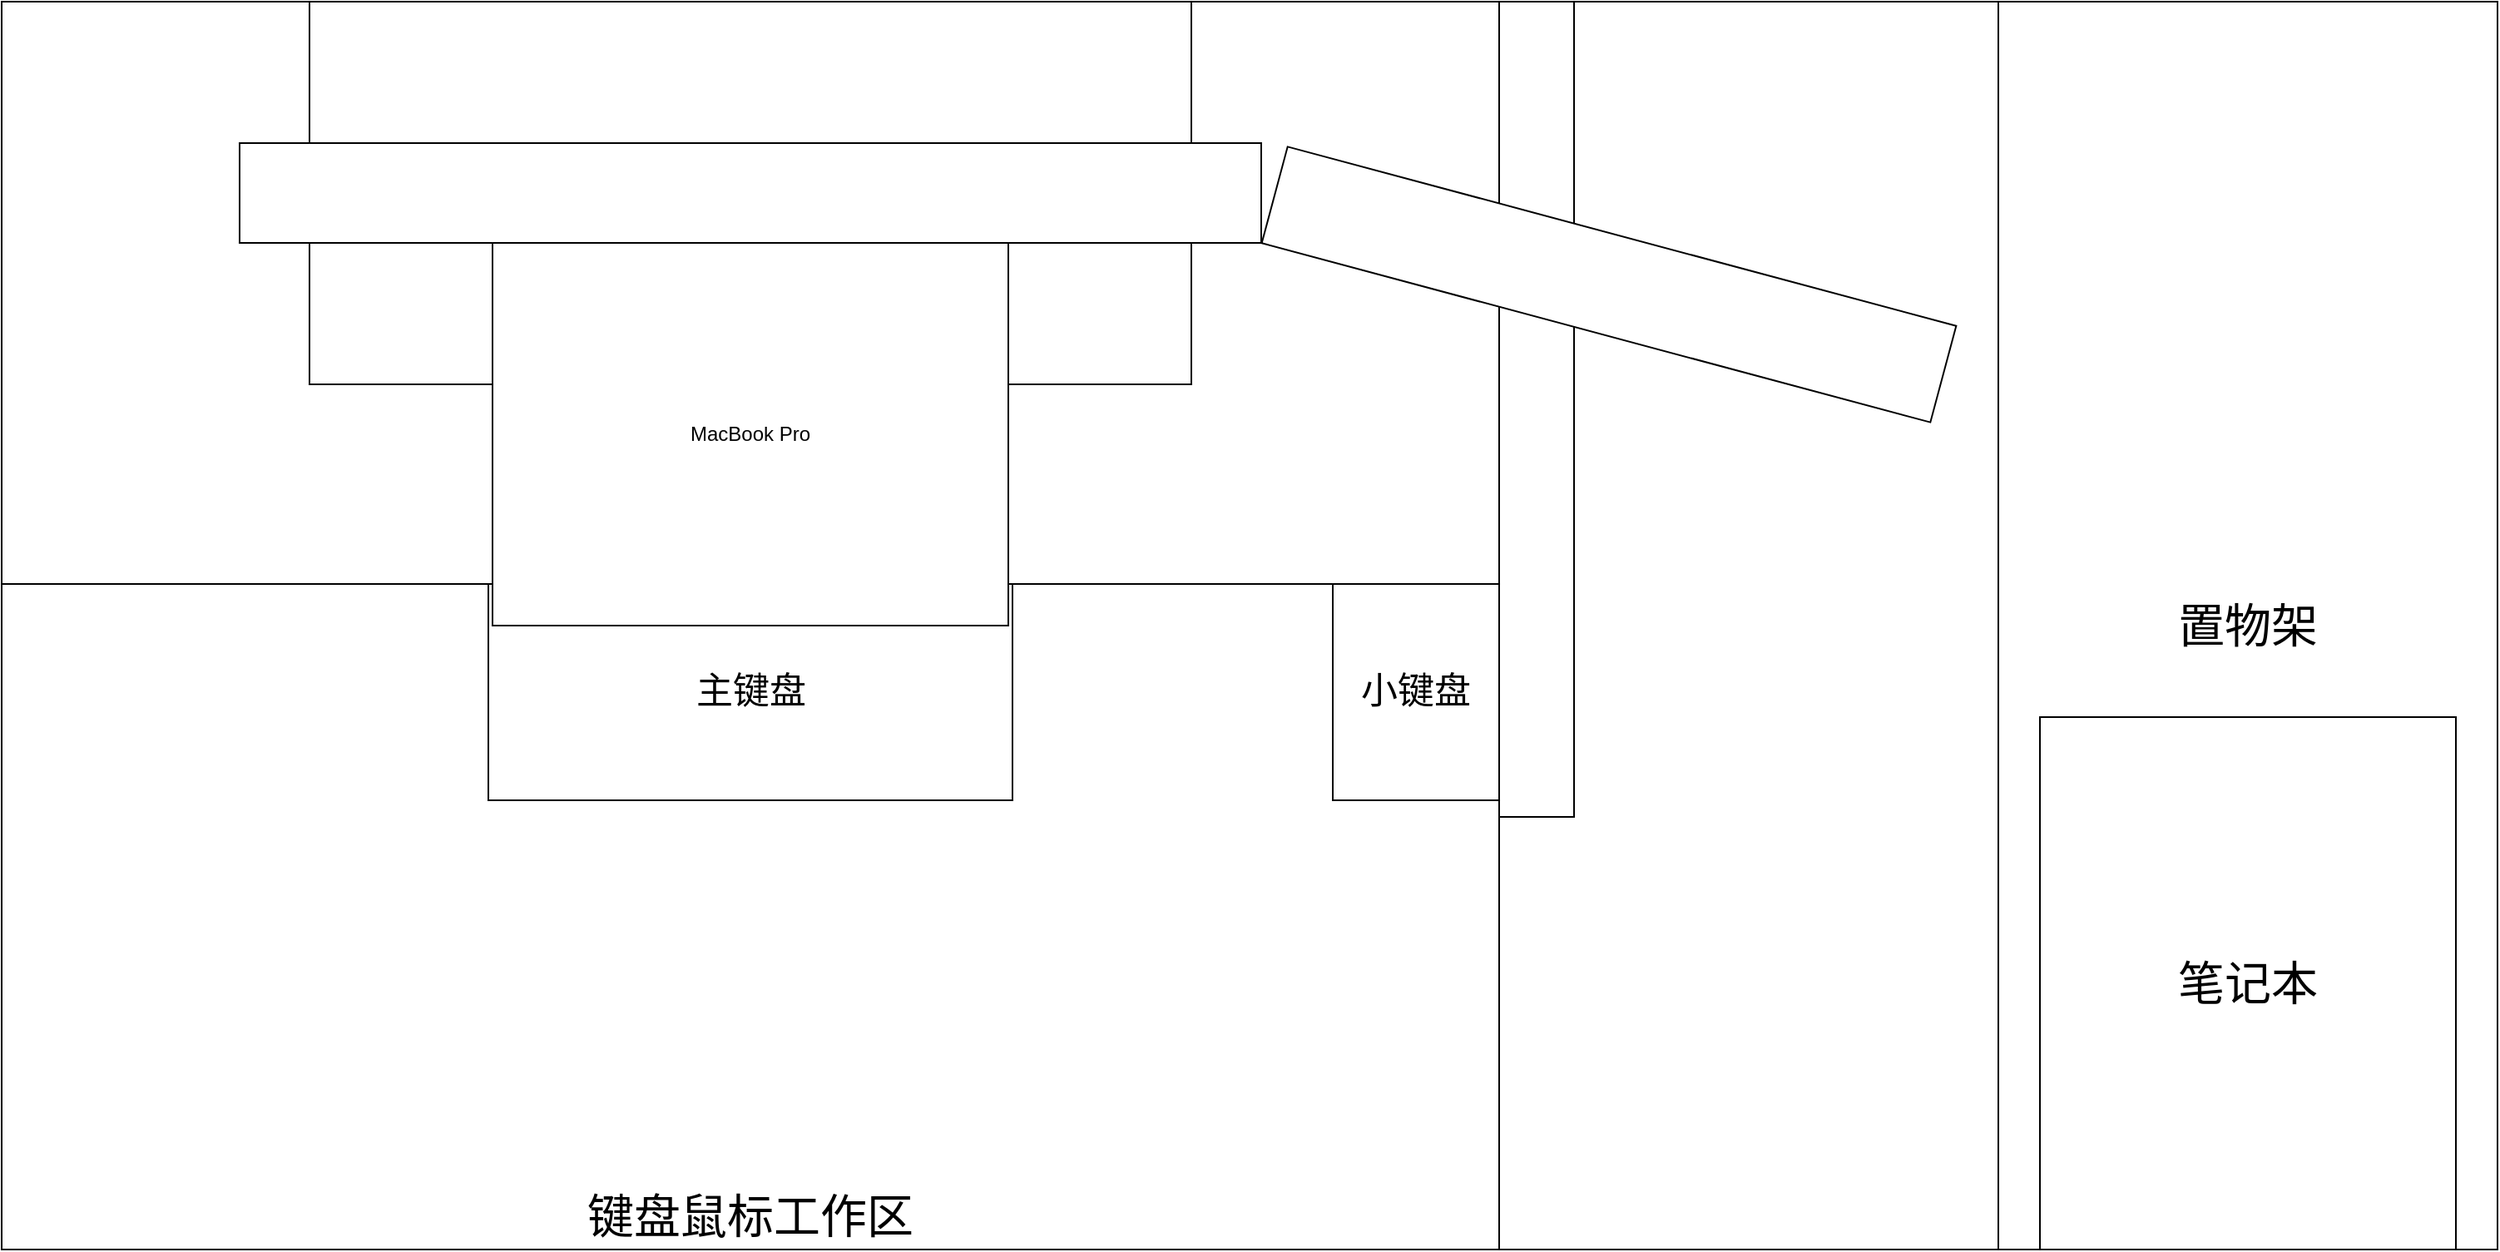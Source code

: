<mxfile version="15.9.6" type="github">
  <diagram id="hp4ZRXiw3dxKqSJ8gFgZ" name="第 1 页">
    <mxGraphModel dx="970" dy="720" grid="1" gridSize="10" guides="1" tooltips="1" connect="1" arrows="1" fold="1" page="1" pageScale="1" pageWidth="827" pageHeight="1169" math="0" shadow="0">
      <root>
        <mxCell id="0" />
        <mxCell id="1" parent="0" />
        <mxCell id="8ud5yvN5_ogS2cvak7CM-2" value="" style="rounded=0;whiteSpace=wrap;html=1;" parent="1" vertex="1">
          <mxGeometry x="90" y="121" width="1500" height="750" as="geometry" />
        </mxCell>
        <mxCell id="ktbQQdFhl_G87-LKTQdx-2" value="" style="rounded=0;whiteSpace=wrap;html=1;" parent="1" vertex="1">
          <mxGeometry x="990" y="121" width="45" height="490" as="geometry" />
        </mxCell>
        <mxCell id="8ud5yvN5_ogS2cvak7CM-3" value="" style="rounded=0;whiteSpace=wrap;html=1;" parent="1" vertex="1">
          <mxGeometry x="275" y="121" width="530" height="230" as="geometry" />
        </mxCell>
        <mxCell id="8ud5yvN5_ogS2cvak7CM-4" value="" style="rounded=0;whiteSpace=wrap;html=1;" parent="1" vertex="1">
          <mxGeometry x="233" y="206" width="614" height="60" as="geometry" />
        </mxCell>
        <mxCell id="8ud5yvN5_ogS2cvak7CM-7" value="键盘鼠标工作区" style="rounded=0;whiteSpace=wrap;html=1;fontSize=28;verticalAlign=bottom;" parent="1" vertex="1">
          <mxGeometry x="90" y="471" width="900" height="400" as="geometry" />
        </mxCell>
        <mxCell id="8ud5yvN5_ogS2cvak7CM-6" value="" style="rounded=0;whiteSpace=wrap;html=1;rotation=15;" parent="1" vertex="1">
          <mxGeometry x="848" y="261" width="416" height="60" as="geometry" />
        </mxCell>
        <mxCell id="8ud5yvN5_ogS2cvak7CM-8" value="置物架" style="rounded=0;whiteSpace=wrap;html=1;fontSize=28;" parent="1" vertex="1">
          <mxGeometry x="1290" y="121" width="300" height="750" as="geometry" />
        </mxCell>
        <mxCell id="8ud5yvN5_ogS2cvak7CM-10" value="笔记本" style="rounded=0;whiteSpace=wrap;html=1;fontSize=28;" parent="1" vertex="1">
          <mxGeometry x="1315" y="551" width="250" height="320" as="geometry" />
        </mxCell>
        <mxCell id="NtZdj_i_4V98ALXTqe8c-1" value="主键盘" style="rounded=0;whiteSpace=wrap;html=1;verticalAlign=middle;fontSize=22;" parent="1" vertex="1">
          <mxGeometry x="382.5" y="471" width="315" height="130" as="geometry" />
        </mxCell>
        <mxCell id="NtZdj_i_4V98ALXTqe8c-2" value="小键盘" style="rounded=0;whiteSpace=wrap;html=1;verticalAlign=middle;fontSize=22;" parent="1" vertex="1">
          <mxGeometry x="890" y="471" width="100" height="130" as="geometry" />
        </mxCell>
        <mxCell id="GvUmIF5A0Qae-vlsCE8q-1" value="MacBook Pro" style="rounded=0;whiteSpace=wrap;html=1;" vertex="1" parent="1">
          <mxGeometry x="385" y="266" width="310" height="230" as="geometry" />
        </mxCell>
      </root>
    </mxGraphModel>
  </diagram>
</mxfile>
